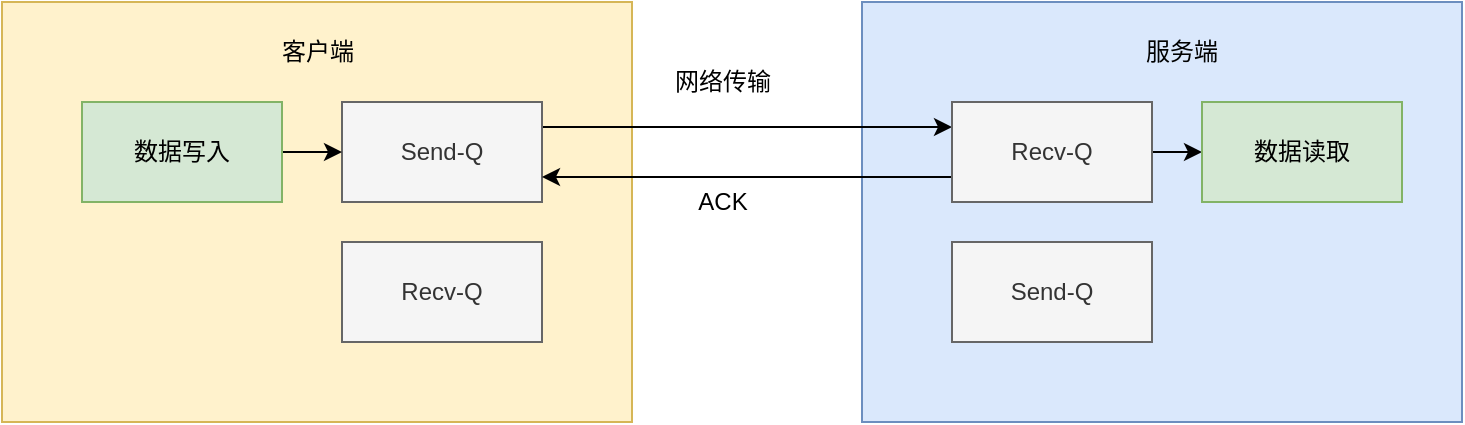 <mxfile version="15.5.5" type="github">
  <diagram id="vNk-dj5qp_1FqmYxPuyo" name="Page-1">
    <mxGraphModel dx="1773" dy="536" grid="1" gridSize="10" guides="1" tooltips="1" connect="1" arrows="1" fold="1" page="1" pageScale="1" pageWidth="827" pageHeight="1169" math="0" shadow="0">
      <root>
        <mxCell id="0" />
        <mxCell id="1" parent="0" />
        <mxCell id="iEYCACq1OtA9w34O7iYd-7" value="" style="rounded=0;whiteSpace=wrap;html=1;shadow=0;fillColor=#dae8fc;strokeColor=#6c8ebf;" vertex="1" parent="1">
          <mxGeometry x="390" y="130" width="300" height="210" as="geometry" />
        </mxCell>
        <mxCell id="iEYCACq1OtA9w34O7iYd-5" value="" style="rounded=0;whiteSpace=wrap;html=1;shadow=0;fillColor=#fff2cc;strokeColor=#d6b656;" vertex="1" parent="1">
          <mxGeometry x="-40" y="130" width="315" height="210" as="geometry" />
        </mxCell>
        <mxCell id="iEYCACq1OtA9w34O7iYd-8" style="edgeStyle=orthogonalEdgeStyle;rounded=0;orthogonalLoop=1;jettySize=auto;html=1;exitX=1;exitY=0.25;exitDx=0;exitDy=0;entryX=0;entryY=0.25;entryDx=0;entryDy=0;" edge="1" parent="1" source="iEYCACq1OtA9w34O7iYd-1" target="iEYCACq1OtA9w34O7iYd-3">
          <mxGeometry relative="1" as="geometry" />
        </mxCell>
        <mxCell id="iEYCACq1OtA9w34O7iYd-1" value="Send-Q" style="rounded=0;whiteSpace=wrap;html=1;fillColor=#f5f5f5;strokeColor=#666666;fontColor=#333333;" vertex="1" parent="1">
          <mxGeometry x="130" y="180" width="100" height="50" as="geometry" />
        </mxCell>
        <mxCell id="iEYCACq1OtA9w34O7iYd-2" value="&lt;span style=&quot;text-align: left&quot;&gt;Recv-Q&lt;/span&gt;" style="rounded=0;whiteSpace=wrap;html=1;fillColor=#f5f5f5;strokeColor=#666666;fontColor=#333333;" vertex="1" parent="1">
          <mxGeometry x="130" y="250" width="100" height="50" as="geometry" />
        </mxCell>
        <mxCell id="iEYCACq1OtA9w34O7iYd-9" style="edgeStyle=orthogonalEdgeStyle;rounded=0;orthogonalLoop=1;jettySize=auto;html=1;exitX=0;exitY=0.75;exitDx=0;exitDy=0;entryX=1;entryY=0.75;entryDx=0;entryDy=0;" edge="1" parent="1" source="iEYCACq1OtA9w34O7iYd-3" target="iEYCACq1OtA9w34O7iYd-1">
          <mxGeometry relative="1" as="geometry" />
        </mxCell>
        <mxCell id="iEYCACq1OtA9w34O7iYd-14" style="edgeStyle=orthogonalEdgeStyle;rounded=0;orthogonalLoop=1;jettySize=auto;html=1;exitX=1;exitY=0.5;exitDx=0;exitDy=0;entryX=0;entryY=0.5;entryDx=0;entryDy=0;" edge="1" parent="1" source="iEYCACq1OtA9w34O7iYd-3" target="iEYCACq1OtA9w34O7iYd-13">
          <mxGeometry relative="1" as="geometry" />
        </mxCell>
        <mxCell id="iEYCACq1OtA9w34O7iYd-3" value="&lt;span style=&quot;text-align: left&quot;&gt;Recv-Q&lt;/span&gt;" style="rounded=0;whiteSpace=wrap;html=1;fillColor=#f5f5f5;fontColor=#333333;strokeColor=#666666;" vertex="1" parent="1">
          <mxGeometry x="435" y="180" width="100" height="50" as="geometry" />
        </mxCell>
        <mxCell id="iEYCACq1OtA9w34O7iYd-4" value="Send-Q" style="rounded=0;whiteSpace=wrap;html=1;fillColor=#f5f5f5;fontColor=#333333;strokeColor=#666666;" vertex="1" parent="1">
          <mxGeometry x="435" y="250" width="100" height="50" as="geometry" />
        </mxCell>
        <mxCell id="iEYCACq1OtA9w34O7iYd-6" value="客户端" style="text;html=1;strokeColor=none;fillColor=none;align=center;verticalAlign=middle;whiteSpace=wrap;rounded=0;shadow=0;" vertex="1" parent="1">
          <mxGeometry x="87.5" y="140" width="60" height="30" as="geometry" />
        </mxCell>
        <mxCell id="iEYCACq1OtA9w34O7iYd-10" value="网络传输" style="text;html=1;align=center;verticalAlign=middle;resizable=0;points=[];autosize=1;strokeColor=none;fillColor=none;" vertex="1" parent="1">
          <mxGeometry x="290" y="160" width="60" height="20" as="geometry" />
        </mxCell>
        <mxCell id="iEYCACq1OtA9w34O7iYd-11" value="ACK" style="text;html=1;align=center;verticalAlign=middle;resizable=0;points=[];autosize=1;strokeColor=none;fillColor=none;" vertex="1" parent="1">
          <mxGeometry x="300" y="220" width="40" height="20" as="geometry" />
        </mxCell>
        <mxCell id="iEYCACq1OtA9w34O7iYd-12" value="服务端" style="text;html=1;strokeColor=none;fillColor=none;align=center;verticalAlign=middle;whiteSpace=wrap;rounded=0;shadow=0;" vertex="1" parent="1">
          <mxGeometry x="520" y="140" width="60" height="30" as="geometry" />
        </mxCell>
        <mxCell id="iEYCACq1OtA9w34O7iYd-13" value="数据读取" style="rounded=0;whiteSpace=wrap;html=1;fillColor=#d5e8d4;strokeColor=#82b366;" vertex="1" parent="1">
          <mxGeometry x="560" y="180" width="100" height="50" as="geometry" />
        </mxCell>
        <mxCell id="iEYCACq1OtA9w34O7iYd-16" style="edgeStyle=orthogonalEdgeStyle;rounded=0;orthogonalLoop=1;jettySize=auto;html=1;exitX=1;exitY=0.5;exitDx=0;exitDy=0;entryX=0;entryY=0.5;entryDx=0;entryDy=0;" edge="1" parent="1" source="iEYCACq1OtA9w34O7iYd-15" target="iEYCACq1OtA9w34O7iYd-1">
          <mxGeometry relative="1" as="geometry" />
        </mxCell>
        <mxCell id="iEYCACq1OtA9w34O7iYd-15" value="数据写入" style="rounded=0;whiteSpace=wrap;html=1;fillColor=#d5e8d4;strokeColor=#82b366;" vertex="1" parent="1">
          <mxGeometry y="180" width="100" height="50" as="geometry" />
        </mxCell>
      </root>
    </mxGraphModel>
  </diagram>
</mxfile>
